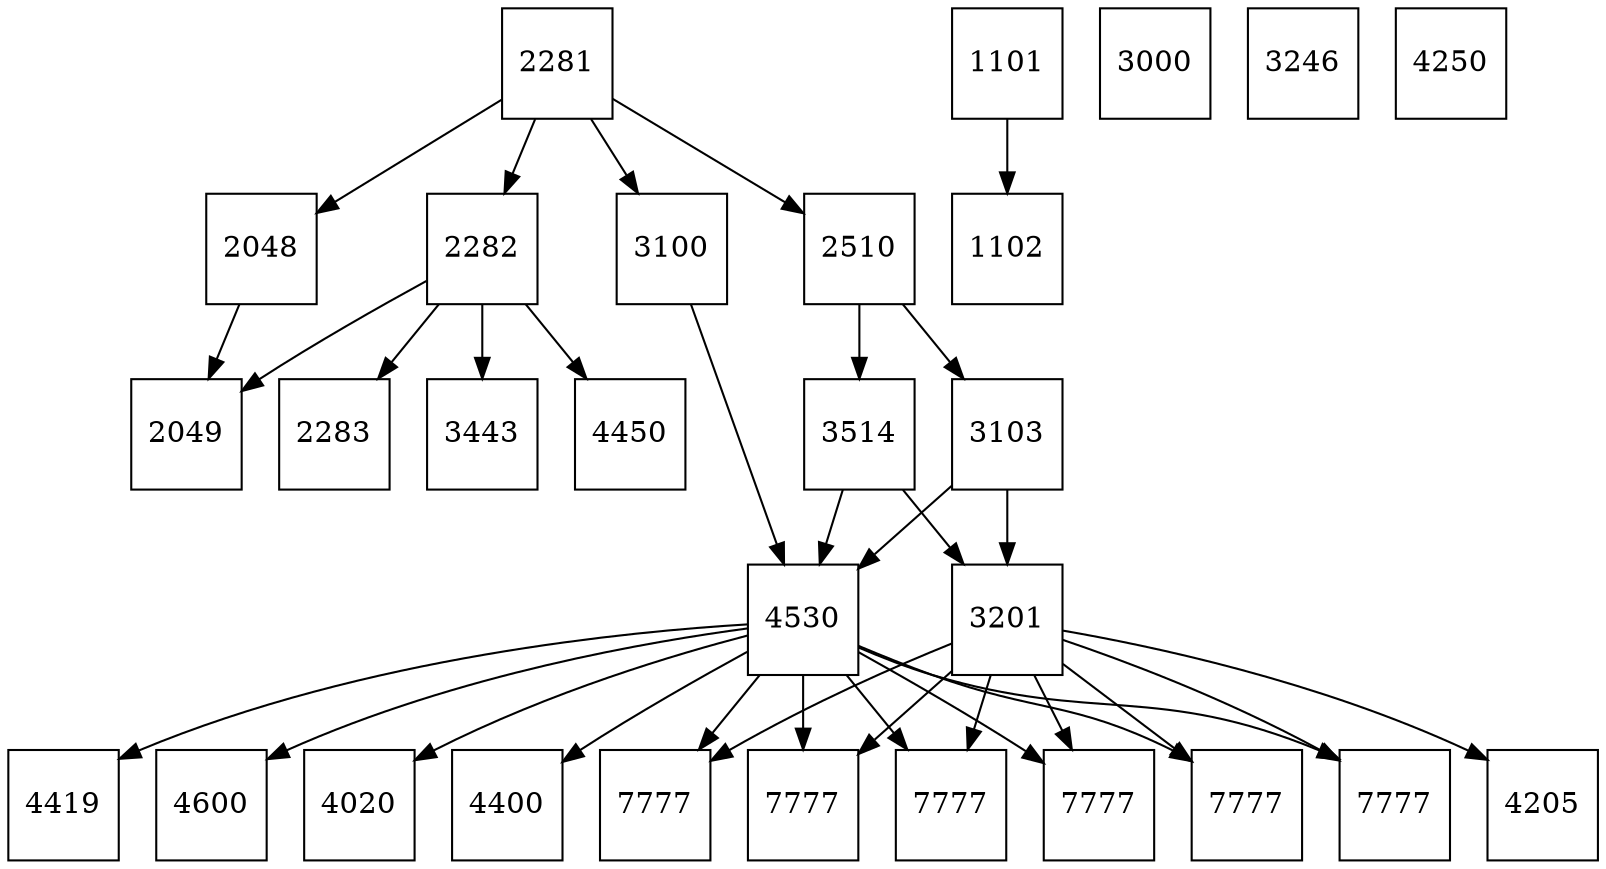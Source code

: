 digraph G {
0[label="2281", shape="square"];
1[label="2282", shape="square"];
2[label="2283", shape="square"];
3[label="1101", shape="square"];
4[label="1102", shape="square"];
5[label="3000", shape="square"];
6[label="2048", shape="square"];
7[label="2510", shape="square"];
8[label="3100", shape="square"];
9[label="2049", shape="square"];
10[label="3514", shape="square"];
11[label="3103", shape="square"];
12[label="4530", shape="square"];
13[label="3201", shape="square"];
14[label="3443", shape="square"];
15[label="4450", shape="square"];
16[label="4205", shape="square"];
17[label="4400", shape="square"];
18[label="3246", shape="square"];
19[label="4419", shape="square"];
20[label="4600", shape="square"];
21[label="4020", shape="square"];
22[label="4250", shape="square"];
23[label="7777", shape="square"];
24[label="7777", shape="square"];
25[label="7777", shape="square"];
26[label="7777", shape="square"];
27[label="7777", shape="square"];
28[label="7777", shape="square"];
0->1 ;
1->2 ;
3->4 ;
0->6 ;
0->7 ;
0->8 ;
6->9 ;
1->9 ;
1->14 ;
1->15 ;
7->11 ;
7->10 ;
8->12 ;
10->12 ;
10->13 ;
11->12 ;
11->13 ;
13->16 ;
12->17 ;
12->19 ;
12->20 ;
12->21 ;
12->23 ;
13->23 ;
12->24 ;
13->24 ;
12->25 ;
13->25 ;
12->26 ;
13->26 ;
12->27 ;
13->27 ;
12->28 ;
13->28 ;
}
